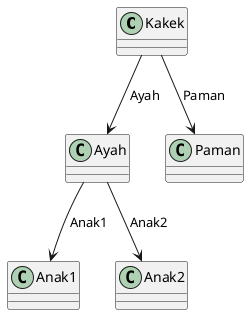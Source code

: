 @startuml

class "Kakek" as GF {
}

class "Ayah" as F {
}

class "Paman" as U {
}

class "Anak1" as C1 {
}

class "Anak2" as C2 {
}

GF -down-> F : Ayah
GF -down-> U : Paman
F -down-> C1 : Anak1
F -down-> C2 : Anak2

@enduml
